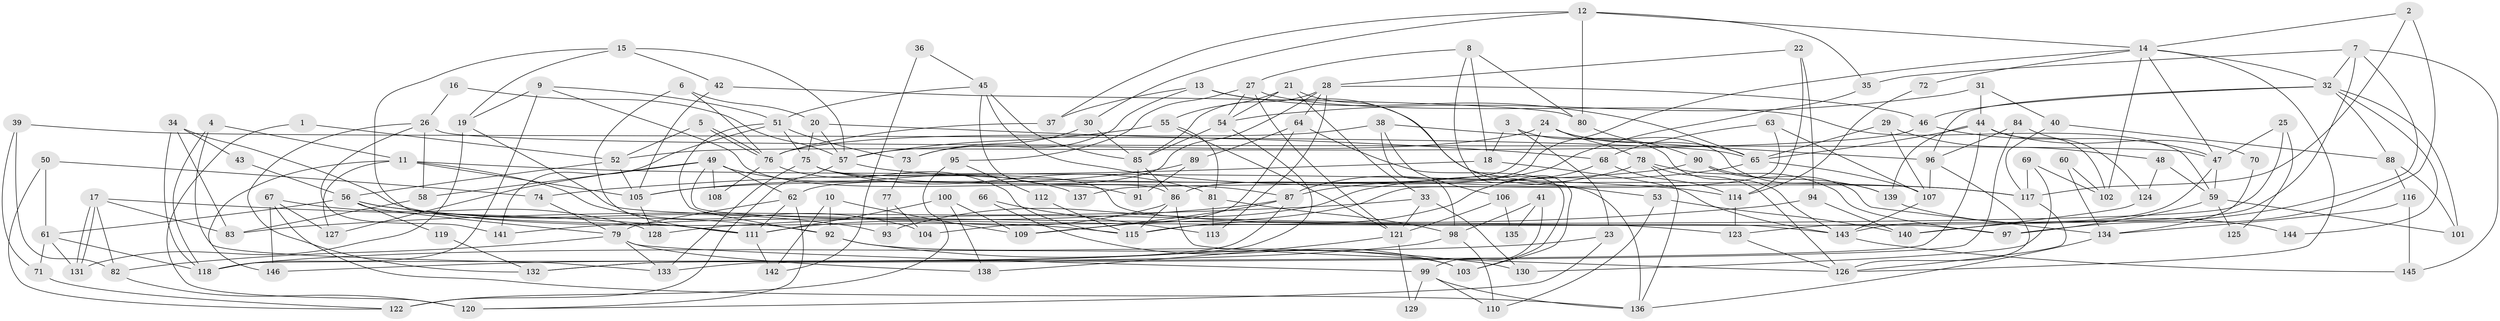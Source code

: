 // Generated by graph-tools (version 1.1) at 2025/26/03/09/25 03:26:20]
// undirected, 146 vertices, 292 edges
graph export_dot {
graph [start="1"]
  node [color=gray90,style=filled];
  1;
  2;
  3;
  4;
  5;
  6;
  7;
  8;
  9;
  10;
  11;
  12;
  13;
  14;
  15;
  16;
  17;
  18;
  19;
  20;
  21;
  22;
  23;
  24;
  25;
  26;
  27;
  28;
  29;
  30;
  31;
  32;
  33;
  34;
  35;
  36;
  37;
  38;
  39;
  40;
  41;
  42;
  43;
  44;
  45;
  46;
  47;
  48;
  49;
  50;
  51;
  52;
  53;
  54;
  55;
  56;
  57;
  58;
  59;
  60;
  61;
  62;
  63;
  64;
  65;
  66;
  67;
  68;
  69;
  70;
  71;
  72;
  73;
  74;
  75;
  76;
  77;
  78;
  79;
  80;
  81;
  82;
  83;
  84;
  85;
  86;
  87;
  88;
  89;
  90;
  91;
  92;
  93;
  94;
  95;
  96;
  97;
  98;
  99;
  100;
  101;
  102;
  103;
  104;
  105;
  106;
  107;
  108;
  109;
  110;
  111;
  112;
  113;
  114;
  115;
  116;
  117;
  118;
  119;
  120;
  121;
  122;
  123;
  124;
  125;
  126;
  127;
  128;
  129;
  130;
  131;
  132;
  133;
  134;
  135;
  136;
  137;
  138;
  139;
  140;
  141;
  142;
  143;
  144;
  145;
  146;
  1 -- 120;
  1 -- 52;
  2 -- 117;
  2 -- 97;
  2 -- 14;
  3 -- 18;
  3 -- 143;
  3 -- 23;
  4 -- 11;
  4 -- 133;
  4 -- 118;
  5 -- 76;
  5 -- 76;
  5 -- 52;
  6 -- 20;
  6 -- 111;
  6 -- 76;
  7 -- 140;
  7 -- 32;
  7 -- 35;
  7 -- 123;
  7 -- 145;
  8 -- 27;
  8 -- 103;
  8 -- 18;
  8 -- 80;
  9 -- 51;
  9 -- 118;
  9 -- 19;
  9 -- 91;
  10 -- 109;
  10 -- 92;
  10 -- 142;
  11 -- 105;
  11 -- 114;
  11 -- 104;
  11 -- 127;
  11 -- 146;
  12 -- 14;
  12 -- 80;
  12 -- 30;
  12 -- 35;
  12 -- 37;
  13 -- 65;
  13 -- 37;
  13 -- 53;
  13 -- 73;
  14 -- 86;
  14 -- 32;
  14 -- 47;
  14 -- 72;
  14 -- 102;
  14 -- 126;
  15 -- 19;
  15 -- 111;
  15 -- 42;
  15 -- 57;
  16 -- 26;
  16 -- 57;
  17 -- 111;
  17 -- 131;
  17 -- 131;
  17 -- 82;
  17 -- 83;
  18 -- 143;
  18 -- 74;
  19 -- 123;
  19 -- 131;
  20 -- 75;
  20 -- 57;
  20 -- 68;
  21 -- 33;
  21 -- 54;
  21 -- 55;
  21 -- 136;
  22 -- 114;
  22 -- 28;
  22 -- 94;
  23 -- 120;
  23 -- 118;
  24 -- 78;
  24 -- 57;
  24 -- 65;
  24 -- 137;
  24 -- 139;
  25 -- 47;
  25 -- 115;
  25 -- 125;
  26 -- 141;
  26 -- 47;
  26 -- 58;
  26 -- 132;
  27 -- 121;
  27 -- 54;
  27 -- 59;
  27 -- 95;
  28 -- 64;
  28 -- 85;
  28 -- 46;
  28 -- 62;
  28 -- 113;
  29 -- 65;
  29 -- 107;
  29 -- 48;
  30 -- 73;
  30 -- 85;
  31 -- 44;
  31 -- 54;
  31 -- 40;
  32 -- 96;
  32 -- 46;
  32 -- 88;
  32 -- 101;
  32 -- 144;
  33 -- 121;
  33 -- 130;
  33 -- 83;
  34 -- 83;
  34 -- 118;
  34 -- 43;
  34 -- 115;
  35 -- 87;
  36 -- 45;
  36 -- 142;
  37 -- 76;
  38 -- 98;
  38 -- 76;
  38 -- 96;
  38 -- 106;
  39 -- 71;
  39 -- 65;
  39 -- 82;
  40 -- 88;
  40 -- 117;
  41 -- 98;
  41 -- 99;
  41 -- 135;
  42 -- 80;
  42 -- 105;
  43 -- 56;
  44 -- 118;
  44 -- 139;
  44 -- 65;
  44 -- 70;
  44 -- 102;
  45 -- 117;
  45 -- 85;
  45 -- 51;
  45 -- 86;
  46 -- 47;
  46 -- 52;
  47 -- 59;
  47 -- 143;
  48 -- 59;
  48 -- 124;
  49 -- 97;
  49 -- 58;
  49 -- 62;
  49 -- 108;
  49 -- 127;
  49 -- 137;
  50 -- 74;
  50 -- 61;
  50 -- 122;
  51 -- 75;
  51 -- 73;
  51 -- 92;
  51 -- 141;
  52 -- 56;
  52 -- 105;
  53 -- 140;
  53 -- 110;
  54 -- 132;
  54 -- 85;
  55 -- 57;
  55 -- 81;
  55 -- 121;
  56 -- 61;
  56 -- 79;
  56 -- 92;
  56 -- 93;
  56 -- 119;
  57 -- 117;
  57 -- 122;
  58 -- 83;
  59 -- 97;
  59 -- 101;
  59 -- 125;
  60 -- 102;
  60 -- 134;
  61 -- 131;
  61 -- 118;
  61 -- 71;
  62 -- 79;
  62 -- 111;
  62 -- 120;
  63 -- 107;
  63 -- 68;
  63 -- 109;
  64 -- 89;
  64 -- 104;
  64 -- 103;
  65 -- 93;
  65 -- 107;
  66 -- 113;
  66 -- 103;
  67 -- 127;
  67 -- 136;
  67 -- 128;
  67 -- 146;
  68 -- 115;
  68 -- 114;
  69 -- 102;
  69 -- 117;
  69 -- 130;
  70 -- 134;
  71 -- 122;
  72 -- 114;
  73 -- 77;
  74 -- 79;
  75 -- 143;
  75 -- 81;
  75 -- 87;
  75 -- 133;
  76 -- 108;
  76 -- 115;
  77 -- 93;
  77 -- 104;
  78 -- 126;
  78 -- 87;
  78 -- 97;
  78 -- 136;
  79 -- 82;
  79 -- 99;
  79 -- 133;
  79 -- 138;
  80 -- 90;
  81 -- 98;
  81 -- 113;
  82 -- 120;
  84 -- 96;
  84 -- 133;
  84 -- 124;
  85 -- 86;
  85 -- 91;
  86 -- 115;
  86 -- 111;
  86 -- 126;
  87 -- 109;
  87 -- 132;
  87 -- 141;
  88 -- 101;
  88 -- 116;
  89 -- 105;
  89 -- 91;
  90 -- 134;
  90 -- 105;
  90 -- 139;
  92 -- 103;
  92 -- 130;
  94 -- 128;
  94 -- 140;
  95 -- 122;
  95 -- 112;
  96 -- 126;
  96 -- 107;
  98 -- 110;
  98 -- 146;
  99 -- 136;
  99 -- 110;
  99 -- 129;
  100 -- 109;
  100 -- 111;
  100 -- 138;
  105 -- 128;
  106 -- 121;
  106 -- 135;
  107 -- 143;
  111 -- 142;
  112 -- 115;
  114 -- 123;
  116 -- 145;
  116 -- 134;
  117 -- 126;
  119 -- 132;
  121 -- 138;
  121 -- 129;
  123 -- 126;
  124 -- 140;
  134 -- 136;
  139 -- 144;
  143 -- 145;
}
